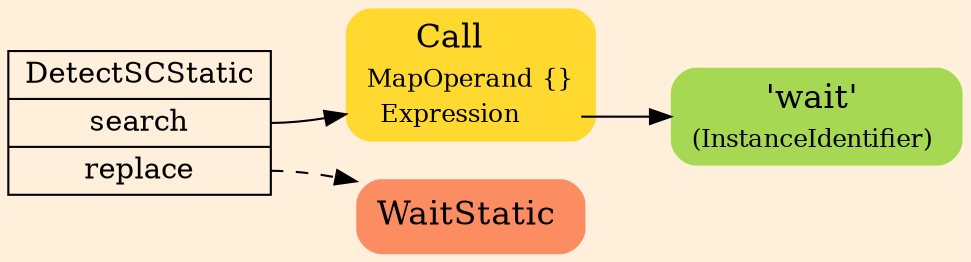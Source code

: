 digraph Inferno {
graph [
    rankdir = "LR"
    bgcolor = antiquewhite1
    color = black
    fontcolor = black
];
node [
];
// -------------------- transformation figure --------------------
"CR#P4-0" [
    shape = "record"
    fillcolor = antiquewhite1
    label = "<fixed> DetectSCStatic | <port0> search | <port1> replace"
    style = "filled"
    fontsize = "14"
    color = black
    fontcolor = black
];

"#B-2-39" [
    shape = "plaintext"
    fillcolor = "/set28/6"
    label = <<TABLE BORDER="0" CELLBORDER="0" CELLSPACING="0">
     <TR><TD><FONT POINT-SIZE="16.0">Call</FONT></TD><TD></TD></TR>
     <TR><TD>MapOperand</TD><TD PORT="port0">{}</TD></TR>
     <TR><TD>Expression</TD><TD PORT="port1"></TD></TR>
    </TABLE>>
    style = "rounded,filled"
    fontsize = "12"
];

"#B-2-40" [
    shape = "plaintext"
    fillcolor = "/set28/5"
    label = <<TABLE BORDER="0" CELLBORDER="0" CELLSPACING="0">
     <TR><TD><FONT POINT-SIZE="16.0">'wait'</FONT></TD><TD></TD></TR>
     <TR><TD>(InstanceIdentifier)</TD><TD PORT="port0"></TD></TR>
    </TABLE>>
    style = "rounded,filled"
    fontsize = "12"
];

"#B-2-38" [
    shape = "plaintext"
    fillcolor = "/set28/2"
    label = <<TABLE BORDER="0" CELLBORDER="0" CELLSPACING="0">
     <TR><TD><FONT POINT-SIZE="16.0">WaitStatic</FONT></TD><TD></TD></TR>
    </TABLE>>
    style = "rounded,filled"
    fontsize = "12"
];



// -------------------- links --------------------
// links for block CR#P4-0
"CR#P4-0":port0 -> "#B-2-39" [
    style="solid"
    color = black
    fontcolor = black
];

"CR#P4-0":port1 -> "#B-2-38" [
    style="dashed"
    color = black
    fontcolor = black
];

// links for block #B-2-39
"#B-2-39":port1 -> "#B-2-40" [
    style="solid"
    color = black
    fontcolor = black
];

// links for block #B-2-40
// links for block #B-2-38
}
